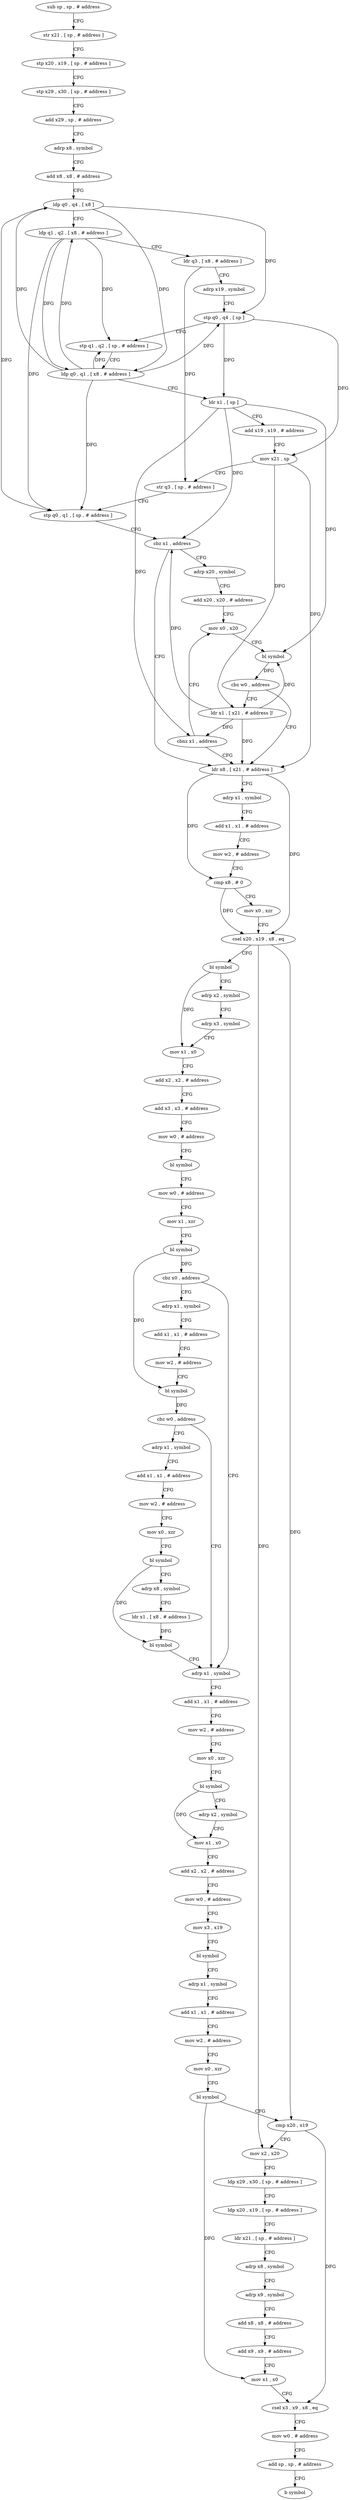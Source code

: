 digraph "func" {
"4202332" [label = "sub sp , sp , # address" ]
"4202336" [label = "str x21 , [ sp , # address ]" ]
"4202340" [label = "stp x20 , x19 , [ sp , # address ]" ]
"4202344" [label = "stp x29 , x30 , [ sp , # address ]" ]
"4202348" [label = "add x29 , sp , # address" ]
"4202352" [label = "adrp x8 , symbol" ]
"4202356" [label = "add x8 , x8 , # address" ]
"4202360" [label = "ldp q0 , q4 , [ x8 ]" ]
"4202364" [label = "ldp q1 , q2 , [ x8 , # address ]" ]
"4202368" [label = "ldr q3 , [ x8 , # address ]" ]
"4202372" [label = "adrp x19 , symbol" ]
"4202376" [label = "stp q0 , q4 , [ sp ]" ]
"4202380" [label = "stp q1 , q2 , [ sp , # address ]" ]
"4202384" [label = "ldp q0 , q1 , [ x8 , # address ]" ]
"4202388" [label = "ldr x1 , [ sp ]" ]
"4202392" [label = "add x19 , x19 , # address" ]
"4202396" [label = "mov x21 , sp" ]
"4202400" [label = "str q3 , [ sp , # address ]" ]
"4202404" [label = "stp q0 , q1 , [ sp , # address ]" ]
"4202408" [label = "cbz x1 , address" ]
"4202440" [label = "ldr x8 , [ x21 , # address ]" ]
"4202412" [label = "adrp x20 , symbol" ]
"4202444" [label = "adrp x1 , symbol" ]
"4202448" [label = "add x1 , x1 , # address" ]
"4202452" [label = "mov w2 , # address" ]
"4202456" [label = "cmp x8 , # 0" ]
"4202460" [label = "mov x0 , xzr" ]
"4202464" [label = "csel x20 , x19 , x8 , eq" ]
"4202468" [label = "bl symbol" ]
"4202472" [label = "adrp x2 , symbol" ]
"4202476" [label = "adrp x3 , symbol" ]
"4202480" [label = "mov x1 , x0" ]
"4202484" [label = "add x2 , x2 , # address" ]
"4202488" [label = "add x3 , x3 , # address" ]
"4202492" [label = "mov w0 , # address" ]
"4202496" [label = "bl symbol" ]
"4202500" [label = "mov w0 , # address" ]
"4202504" [label = "mov x1 , xzr" ]
"4202508" [label = "bl symbol" ]
"4202512" [label = "cbz x0 , address" ]
"4202568" [label = "adrp x1 , symbol" ]
"4202516" [label = "adrp x1 , symbol" ]
"4202416" [label = "add x20 , x20 , # address" ]
"4202420" [label = "mov x0 , x20" ]
"4202572" [label = "add x1 , x1 , # address" ]
"4202576" [label = "mov w2 , # address" ]
"4202580" [label = "mov x0 , xzr" ]
"4202584" [label = "bl symbol" ]
"4202588" [label = "adrp x2 , symbol" ]
"4202592" [label = "mov x1 , x0" ]
"4202596" [label = "add x2 , x2 , # address" ]
"4202600" [label = "mov w0 , # address" ]
"4202604" [label = "mov x3 , x19" ]
"4202608" [label = "bl symbol" ]
"4202612" [label = "adrp x1 , symbol" ]
"4202616" [label = "add x1 , x1 , # address" ]
"4202620" [label = "mov w2 , # address" ]
"4202624" [label = "mov x0 , xzr" ]
"4202628" [label = "bl symbol" ]
"4202632" [label = "cmp x20 , x19" ]
"4202636" [label = "mov x2 , x20" ]
"4202640" [label = "ldp x29 , x30 , [ sp , # address ]" ]
"4202644" [label = "ldp x20 , x19 , [ sp , # address ]" ]
"4202648" [label = "ldr x21 , [ sp , # address ]" ]
"4202652" [label = "adrp x8 , symbol" ]
"4202656" [label = "adrp x9 , symbol" ]
"4202660" [label = "add x8 , x8 , # address" ]
"4202664" [label = "add x9 , x9 , # address" ]
"4202668" [label = "mov x1 , x0" ]
"4202672" [label = "csel x3 , x9 , x8 , eq" ]
"4202676" [label = "mov w0 , # address" ]
"4202680" [label = "add sp , sp , # address" ]
"4202684" [label = "b symbol" ]
"4202520" [label = "add x1 , x1 , # address" ]
"4202524" [label = "mov w2 , # address" ]
"4202528" [label = "bl symbol" ]
"4202532" [label = "cbz w0 , address" ]
"4202536" [label = "adrp x1 , symbol" ]
"4202432" [label = "ldr x1 , [ x21 , # address ]!" ]
"4202436" [label = "cbnz x1 , address" ]
"4202540" [label = "add x1 , x1 , # address" ]
"4202544" [label = "mov w2 , # address" ]
"4202548" [label = "mov x0 , xzr" ]
"4202552" [label = "bl symbol" ]
"4202556" [label = "adrp x8 , symbol" ]
"4202560" [label = "ldr x1 , [ x8 , # address ]" ]
"4202564" [label = "bl symbol" ]
"4202424" [label = "bl symbol" ]
"4202428" [label = "cbz w0 , address" ]
"4202332" -> "4202336" [ label = "CFG" ]
"4202336" -> "4202340" [ label = "CFG" ]
"4202340" -> "4202344" [ label = "CFG" ]
"4202344" -> "4202348" [ label = "CFG" ]
"4202348" -> "4202352" [ label = "CFG" ]
"4202352" -> "4202356" [ label = "CFG" ]
"4202356" -> "4202360" [ label = "CFG" ]
"4202360" -> "4202364" [ label = "CFG" ]
"4202360" -> "4202376" [ label = "DFG" ]
"4202360" -> "4202384" [ label = "DFG" ]
"4202360" -> "4202404" [ label = "DFG" ]
"4202364" -> "4202368" [ label = "CFG" ]
"4202364" -> "4202380" [ label = "DFG" ]
"4202364" -> "4202384" [ label = "DFG" ]
"4202364" -> "4202404" [ label = "DFG" ]
"4202368" -> "4202372" [ label = "CFG" ]
"4202368" -> "4202400" [ label = "DFG" ]
"4202372" -> "4202376" [ label = "CFG" ]
"4202376" -> "4202380" [ label = "CFG" ]
"4202376" -> "4202388" [ label = "DFG" ]
"4202376" -> "4202396" [ label = "DFG" ]
"4202380" -> "4202384" [ label = "CFG" ]
"4202384" -> "4202388" [ label = "CFG" ]
"4202384" -> "4202360" [ label = "DFG" ]
"4202384" -> "4202364" [ label = "DFG" ]
"4202384" -> "4202376" [ label = "DFG" ]
"4202384" -> "4202380" [ label = "DFG" ]
"4202384" -> "4202404" [ label = "DFG" ]
"4202388" -> "4202392" [ label = "CFG" ]
"4202388" -> "4202408" [ label = "DFG" ]
"4202388" -> "4202424" [ label = "DFG" ]
"4202388" -> "4202436" [ label = "DFG" ]
"4202392" -> "4202396" [ label = "CFG" ]
"4202396" -> "4202400" [ label = "CFG" ]
"4202396" -> "4202440" [ label = "DFG" ]
"4202396" -> "4202432" [ label = "DFG" ]
"4202400" -> "4202404" [ label = "CFG" ]
"4202404" -> "4202408" [ label = "CFG" ]
"4202408" -> "4202440" [ label = "CFG" ]
"4202408" -> "4202412" [ label = "CFG" ]
"4202440" -> "4202444" [ label = "CFG" ]
"4202440" -> "4202456" [ label = "DFG" ]
"4202440" -> "4202464" [ label = "DFG" ]
"4202412" -> "4202416" [ label = "CFG" ]
"4202444" -> "4202448" [ label = "CFG" ]
"4202448" -> "4202452" [ label = "CFG" ]
"4202452" -> "4202456" [ label = "CFG" ]
"4202456" -> "4202460" [ label = "CFG" ]
"4202456" -> "4202464" [ label = "DFG" ]
"4202460" -> "4202464" [ label = "CFG" ]
"4202464" -> "4202468" [ label = "CFG" ]
"4202464" -> "4202632" [ label = "DFG" ]
"4202464" -> "4202636" [ label = "DFG" ]
"4202468" -> "4202472" [ label = "CFG" ]
"4202468" -> "4202480" [ label = "DFG" ]
"4202472" -> "4202476" [ label = "CFG" ]
"4202476" -> "4202480" [ label = "CFG" ]
"4202480" -> "4202484" [ label = "CFG" ]
"4202484" -> "4202488" [ label = "CFG" ]
"4202488" -> "4202492" [ label = "CFG" ]
"4202492" -> "4202496" [ label = "CFG" ]
"4202496" -> "4202500" [ label = "CFG" ]
"4202500" -> "4202504" [ label = "CFG" ]
"4202504" -> "4202508" [ label = "CFG" ]
"4202508" -> "4202512" [ label = "DFG" ]
"4202508" -> "4202528" [ label = "DFG" ]
"4202512" -> "4202568" [ label = "CFG" ]
"4202512" -> "4202516" [ label = "CFG" ]
"4202568" -> "4202572" [ label = "CFG" ]
"4202516" -> "4202520" [ label = "CFG" ]
"4202416" -> "4202420" [ label = "CFG" ]
"4202420" -> "4202424" [ label = "CFG" ]
"4202572" -> "4202576" [ label = "CFG" ]
"4202576" -> "4202580" [ label = "CFG" ]
"4202580" -> "4202584" [ label = "CFG" ]
"4202584" -> "4202588" [ label = "CFG" ]
"4202584" -> "4202592" [ label = "DFG" ]
"4202588" -> "4202592" [ label = "CFG" ]
"4202592" -> "4202596" [ label = "CFG" ]
"4202596" -> "4202600" [ label = "CFG" ]
"4202600" -> "4202604" [ label = "CFG" ]
"4202604" -> "4202608" [ label = "CFG" ]
"4202608" -> "4202612" [ label = "CFG" ]
"4202612" -> "4202616" [ label = "CFG" ]
"4202616" -> "4202620" [ label = "CFG" ]
"4202620" -> "4202624" [ label = "CFG" ]
"4202624" -> "4202628" [ label = "CFG" ]
"4202628" -> "4202632" [ label = "CFG" ]
"4202628" -> "4202668" [ label = "DFG" ]
"4202632" -> "4202636" [ label = "CFG" ]
"4202632" -> "4202672" [ label = "DFG" ]
"4202636" -> "4202640" [ label = "CFG" ]
"4202640" -> "4202644" [ label = "CFG" ]
"4202644" -> "4202648" [ label = "CFG" ]
"4202648" -> "4202652" [ label = "CFG" ]
"4202652" -> "4202656" [ label = "CFG" ]
"4202656" -> "4202660" [ label = "CFG" ]
"4202660" -> "4202664" [ label = "CFG" ]
"4202664" -> "4202668" [ label = "CFG" ]
"4202668" -> "4202672" [ label = "CFG" ]
"4202672" -> "4202676" [ label = "CFG" ]
"4202676" -> "4202680" [ label = "CFG" ]
"4202680" -> "4202684" [ label = "CFG" ]
"4202520" -> "4202524" [ label = "CFG" ]
"4202524" -> "4202528" [ label = "CFG" ]
"4202528" -> "4202532" [ label = "DFG" ]
"4202532" -> "4202568" [ label = "CFG" ]
"4202532" -> "4202536" [ label = "CFG" ]
"4202536" -> "4202540" [ label = "CFG" ]
"4202432" -> "4202436" [ label = "DFG" ]
"4202432" -> "4202408" [ label = "DFG" ]
"4202432" -> "4202440" [ label = "DFG" ]
"4202432" -> "4202424" [ label = "DFG" ]
"4202436" -> "4202420" [ label = "CFG" ]
"4202436" -> "4202440" [ label = "CFG" ]
"4202540" -> "4202544" [ label = "CFG" ]
"4202544" -> "4202548" [ label = "CFG" ]
"4202548" -> "4202552" [ label = "CFG" ]
"4202552" -> "4202556" [ label = "CFG" ]
"4202552" -> "4202564" [ label = "DFG" ]
"4202556" -> "4202560" [ label = "CFG" ]
"4202560" -> "4202564" [ label = "DFG" ]
"4202564" -> "4202568" [ label = "CFG" ]
"4202424" -> "4202428" [ label = "DFG" ]
"4202428" -> "4202440" [ label = "CFG" ]
"4202428" -> "4202432" [ label = "CFG" ]
}
